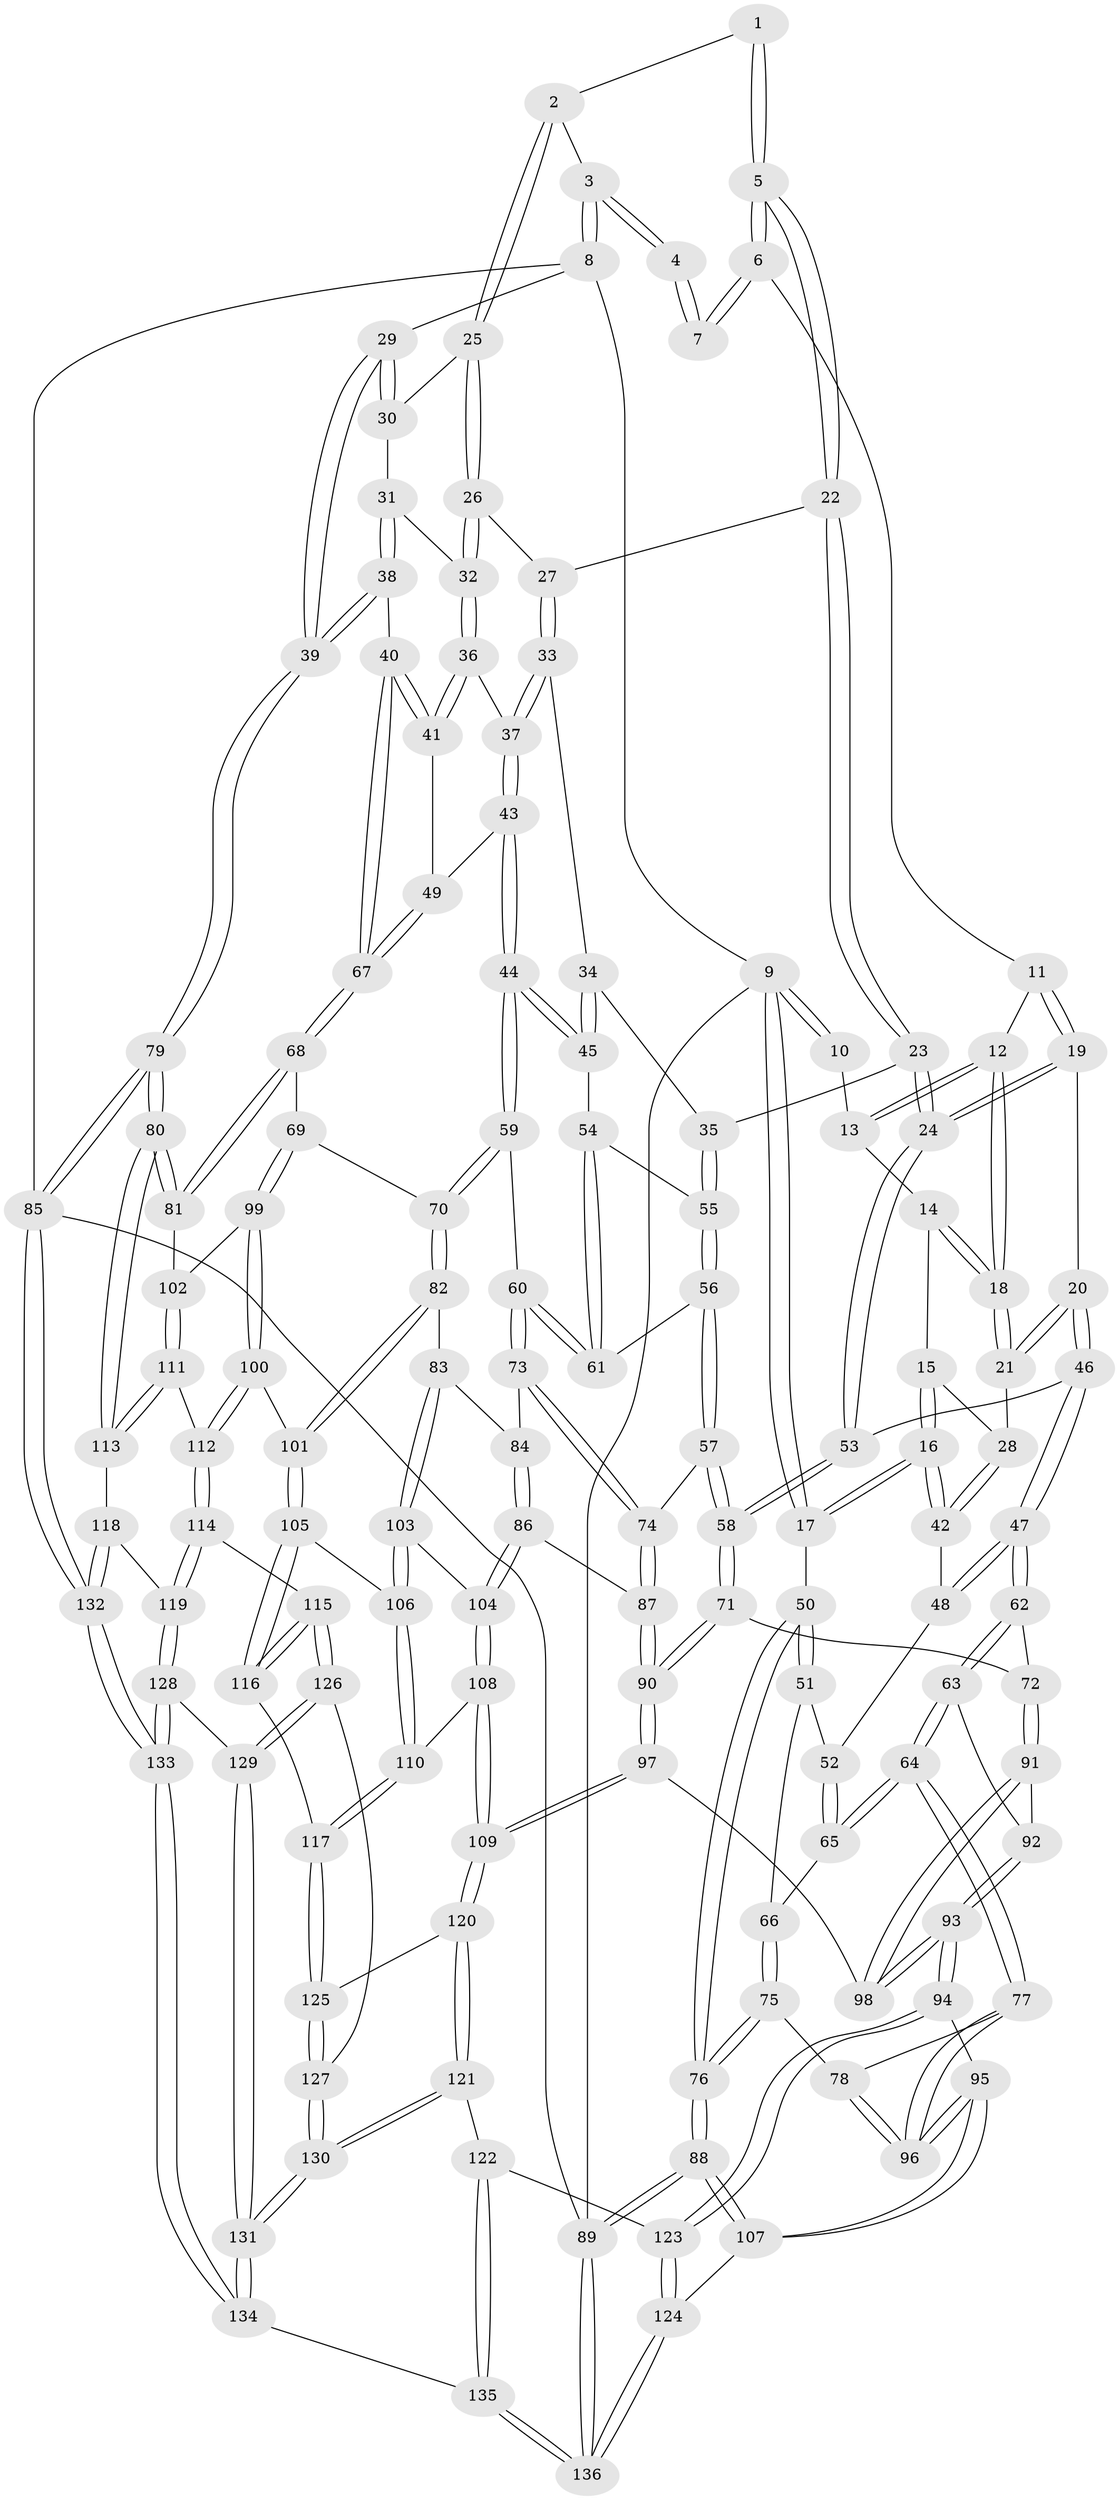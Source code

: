 // coarse degree distribution, {5: 0.4105263157894737, 4: 0.3368421052631579, 7: 0.010526315789473684, 3: 0.042105263157894736, 6: 0.2}
// Generated by graph-tools (version 1.1) at 2025/21/03/04/25 18:21:13]
// undirected, 136 vertices, 337 edges
graph export_dot {
graph [start="1"]
  node [color=gray90,style=filled];
  1 [pos="+0.6811852256440941+0"];
  2 [pos="+0.7739722177862743+0.1062786335882591"];
  3 [pos="+1+0"];
  4 [pos="+0.6209809109212238+0"];
  5 [pos="+0.6099725157123783+0.14512840439971902"];
  6 [pos="+0.46318973332194996+0.03735082042824939"];
  7 [pos="+0.48424080145547976+0"];
  8 [pos="+1+0"];
  9 [pos="+0+0"];
  10 [pos="+0.1439065991086794+0"];
  11 [pos="+0.4586563511836379+0.04245835139963468"];
  12 [pos="+0.2689231687599449+0.07462438991726479"];
  13 [pos="+0.16812430558486338+0"];
  14 [pos="+0.12844570771734315+0.038250683825708634"];
  15 [pos="+0.04780423231270841+0.13165796166264682"];
  16 [pos="+0+0.12159571151481137"];
  17 [pos="+0+0.10684970563509509"];
  18 [pos="+0.23096174977273037+0.17352266436456784"];
  19 [pos="+0.44247318855319373+0.08801747307306988"];
  20 [pos="+0.2818946446490576+0.26583681989418145"];
  21 [pos="+0.2263034467254348+0.2299729658321174"];
  22 [pos="+0.625141117046312+0.16344004541104937"];
  23 [pos="+0.4948101701818178+0.30604295607128684"];
  24 [pos="+0.4822394569288386+0.3056022618118559"];
  25 [pos="+0.7607568901447684+0.15310647811848374"];
  26 [pos="+0.7535082081570451+0.1590793501731479"];
  27 [pos="+0.6879862728491765+0.18476796097083845"];
  28 [pos="+0.16591345565052534+0.23534253370197264"];
  29 [pos="+1+0.08878586354326681"];
  30 [pos="+0.8714927355128357+0.18791706202378494"];
  31 [pos="+0.8746175321665022+0.29019634788334847"];
  32 [pos="+0.81394126709758+0.29485137934800226"];
  33 [pos="+0.6847434480849188+0.28297458847371254"];
  34 [pos="+0.6773602349410959+0.2926181063245217"];
  35 [pos="+0.5085281205900183+0.31583079500190014"];
  36 [pos="+0.8002709726464082+0.31659894496131297"];
  37 [pos="+0.7432412164087502+0.32621071082598074"];
  38 [pos="+1+0.39272728604116525"];
  39 [pos="+1+0.34762160113743373"];
  40 [pos="+0.9890302673368522+0.40168378072059757"];
  41 [pos="+0.8179864397443251+0.36244136240034464"];
  42 [pos="+0.11000713102294424+0.2941351939626667"];
  43 [pos="+0.7468181188870692+0.42384809287141234"];
  44 [pos="+0.7089821797381541+0.4539079489687762"];
  45 [pos="+0.6521366423197612+0.3652985582479425"];
  46 [pos="+0.33222912623690937+0.35065990221616083"];
  47 [pos="+0.25554740272106713+0.46209280712653306"];
  48 [pos="+0.10815205219996879+0.29745131691003407"];
  49 [pos="+0.7694913250497047+0.4197281128632791"];
  50 [pos="+0+0.355767558100505"];
  51 [pos="+0+0.3733329534806291"];
  52 [pos="+0.062027088295524516+0.36609364090535546"];
  53 [pos="+0.36935578909363653+0.3548538293968707"];
  54 [pos="+0.6138610725026509+0.3713762544554986"];
  55 [pos="+0.5528612795584292+0.36685453490444764"];
  56 [pos="+0.5544829475905325+0.47147939968367525"];
  57 [pos="+0.5012135785376339+0.5276178171897656"];
  58 [pos="+0.4921610381680975+0.5291341491816166"];
  59 [pos="+0.703080946522684+0.47181809356699705"];
  60 [pos="+0.6873960407546819+0.47591519480270744"];
  61 [pos="+0.6128324327088219+0.46675013357345135"];
  62 [pos="+0.24444979140412076+0.4802315896659074"];
  63 [pos="+0.2315933836173832+0.4968207747294813"];
  64 [pos="+0.2196165575089739+0.5035032996579067"];
  65 [pos="+0.14178283856373464+0.464188916283409"];
  66 [pos="+0.038606730977792755+0.5094548984963836"];
  67 [pos="+0.9078944259848448+0.47347727735881595"];
  68 [pos="+0.8677563233325256+0.5522722756710959"];
  69 [pos="+0.823623028731958+0.5780532979841181"];
  70 [pos="+0.7669054353709445+0.5756215277993283"];
  71 [pos="+0.4855895303681113+0.5372219515491898"];
  72 [pos="+0.47072844136417524+0.5436844883105996"];
  73 [pos="+0.6193378358973798+0.5598618459975138"];
  74 [pos="+0.5227484129119521+0.5412594742027852"];
  75 [pos="+0+0.5909541032311706"];
  76 [pos="+0+0.6503349834277854"];
  77 [pos="+0.20695694991523395+0.5367091945248792"];
  78 [pos="+0.027347449243617147+0.5931784495507699"];
  79 [pos="+1+0.7004990851325641"];
  80 [pos="+1+0.701278698390145"];
  81 [pos="+0.9975508007498444+0.6522021402494997"];
  82 [pos="+0.7405300062316625+0.6040624291454122"];
  83 [pos="+0.7291428569929628+0.6068989753764582"];
  84 [pos="+0.6299289003307627+0.5790159160275304"];
  85 [pos="+1+1"];
  86 [pos="+0.6010460690321451+0.6631449001576787"];
  87 [pos="+0.6000145272940959+0.6628410631400126"];
  88 [pos="+0+0.8760371225576223"];
  89 [pos="+0+1"];
  90 [pos="+0.4929796580403863+0.6877051752267186"];
  91 [pos="+0.405350064206856+0.5855772298212573"];
  92 [pos="+0.307422034255512+0.5542986371579809"];
  93 [pos="+0.3624557025978223+0.7317130323830351"];
  94 [pos="+0.35951685674908124+0.7348653483152682"];
  95 [pos="+0.1977286259505488+0.7197103757318484"];
  96 [pos="+0.1961467821545105+0.7064215357922836"];
  97 [pos="+0.48246320162625034+0.7030645650511367"];
  98 [pos="+0.36574789262456986+0.7293294954244987"];
  99 [pos="+0.8506311584133935+0.6786095589219149"];
  100 [pos="+0.7797718275182539+0.7259757534854006"];
  101 [pos="+0.7417915162049575+0.7194843226473248"];
  102 [pos="+0.8808595077783462+0.7060726421285917"];
  103 [pos="+0.6304994882659737+0.6718429367327976"];
  104 [pos="+0.6135484677839954+0.6733266785746115"];
  105 [pos="+0.7299917881377761+0.7301321099437941"];
  106 [pos="+0.7089389581270976+0.7302917874765679"];
  107 [pos="+0.1642687098858225+0.7593077514309129"];
  108 [pos="+0.6010218761067659+0.7948782224893053"];
  109 [pos="+0.5707102220594823+0.8231762864588948"];
  110 [pos="+0.6189131189951089+0.7919470060857436"];
  111 [pos="+0.8834440178140192+0.7463110067389629"];
  112 [pos="+0.8213509482682424+0.7794147446496941"];
  113 [pos="+0.9413442712315012+0.8045341038498031"];
  114 [pos="+0.8026670979237056+0.8396578644960027"];
  115 [pos="+0.7618566502530092+0.8378089418066684"];
  116 [pos="+0.7374752508353125+0.8233839794938304"];
  117 [pos="+0.7326087010076215+0.8243283925498269"];
  118 [pos="+0.89342485701589+0.8918044448512655"];
  119 [pos="+0.8202193768537732+0.8556771354486916"];
  120 [pos="+0.5699810028385605+0.8256732815682887"];
  121 [pos="+0.5136869501057104+0.8957198358069116"];
  122 [pos="+0.42762046302004925+0.8841090969967129"];
  123 [pos="+0.39293684431631826+0.8577049853622498"];
  124 [pos="+0.24018370876746814+0.927620038576178"];
  125 [pos="+0.6682181664269587+0.8839223739190553"];
  126 [pos="+0.7291211327497865+0.920708976641347"];
  127 [pos="+0.6790924289066945+0.9121157745626238"];
  128 [pos="+0.7649097641917757+0.9480650207814387"];
  129 [pos="+0.7312379841493607+0.9236846695268952"];
  130 [pos="+0.5857496481788861+1"];
  131 [pos="+0.6022810866138367+1"];
  132 [pos="+1+1"];
  133 [pos="+0.9903264068615638+1"];
  134 [pos="+0.609983501970961+1"];
  135 [pos="+0.270472570726164+1"];
  136 [pos="+0.12175316600400983+1"];
  1 -- 2;
  1 -- 5;
  1 -- 5;
  2 -- 3;
  2 -- 25;
  2 -- 25;
  3 -- 4;
  3 -- 4;
  3 -- 8;
  3 -- 8;
  4 -- 7;
  4 -- 7;
  5 -- 6;
  5 -- 6;
  5 -- 22;
  5 -- 22;
  6 -- 7;
  6 -- 7;
  6 -- 11;
  8 -- 9;
  8 -- 29;
  8 -- 85;
  9 -- 10;
  9 -- 10;
  9 -- 17;
  9 -- 17;
  9 -- 89;
  10 -- 13;
  11 -- 12;
  11 -- 19;
  11 -- 19;
  12 -- 13;
  12 -- 13;
  12 -- 18;
  12 -- 18;
  13 -- 14;
  14 -- 15;
  14 -- 18;
  14 -- 18;
  15 -- 16;
  15 -- 16;
  15 -- 28;
  16 -- 17;
  16 -- 17;
  16 -- 42;
  16 -- 42;
  17 -- 50;
  18 -- 21;
  18 -- 21;
  19 -- 20;
  19 -- 24;
  19 -- 24;
  20 -- 21;
  20 -- 21;
  20 -- 46;
  20 -- 46;
  21 -- 28;
  22 -- 23;
  22 -- 23;
  22 -- 27;
  23 -- 24;
  23 -- 24;
  23 -- 35;
  24 -- 53;
  24 -- 53;
  25 -- 26;
  25 -- 26;
  25 -- 30;
  26 -- 27;
  26 -- 32;
  26 -- 32;
  27 -- 33;
  27 -- 33;
  28 -- 42;
  28 -- 42;
  29 -- 30;
  29 -- 30;
  29 -- 39;
  29 -- 39;
  30 -- 31;
  31 -- 32;
  31 -- 38;
  31 -- 38;
  32 -- 36;
  32 -- 36;
  33 -- 34;
  33 -- 37;
  33 -- 37;
  34 -- 35;
  34 -- 45;
  34 -- 45;
  35 -- 55;
  35 -- 55;
  36 -- 37;
  36 -- 41;
  36 -- 41;
  37 -- 43;
  37 -- 43;
  38 -- 39;
  38 -- 39;
  38 -- 40;
  39 -- 79;
  39 -- 79;
  40 -- 41;
  40 -- 41;
  40 -- 67;
  40 -- 67;
  41 -- 49;
  42 -- 48;
  43 -- 44;
  43 -- 44;
  43 -- 49;
  44 -- 45;
  44 -- 45;
  44 -- 59;
  44 -- 59;
  45 -- 54;
  46 -- 47;
  46 -- 47;
  46 -- 53;
  47 -- 48;
  47 -- 48;
  47 -- 62;
  47 -- 62;
  48 -- 52;
  49 -- 67;
  49 -- 67;
  50 -- 51;
  50 -- 51;
  50 -- 76;
  50 -- 76;
  51 -- 52;
  51 -- 66;
  52 -- 65;
  52 -- 65;
  53 -- 58;
  53 -- 58;
  54 -- 55;
  54 -- 61;
  54 -- 61;
  55 -- 56;
  55 -- 56;
  56 -- 57;
  56 -- 57;
  56 -- 61;
  57 -- 58;
  57 -- 58;
  57 -- 74;
  58 -- 71;
  58 -- 71;
  59 -- 60;
  59 -- 70;
  59 -- 70;
  60 -- 61;
  60 -- 61;
  60 -- 73;
  60 -- 73;
  62 -- 63;
  62 -- 63;
  62 -- 72;
  63 -- 64;
  63 -- 64;
  63 -- 92;
  64 -- 65;
  64 -- 65;
  64 -- 77;
  64 -- 77;
  65 -- 66;
  66 -- 75;
  66 -- 75;
  67 -- 68;
  67 -- 68;
  68 -- 69;
  68 -- 81;
  68 -- 81;
  69 -- 70;
  69 -- 99;
  69 -- 99;
  70 -- 82;
  70 -- 82;
  71 -- 72;
  71 -- 90;
  71 -- 90;
  72 -- 91;
  72 -- 91;
  73 -- 74;
  73 -- 74;
  73 -- 84;
  74 -- 87;
  74 -- 87;
  75 -- 76;
  75 -- 76;
  75 -- 78;
  76 -- 88;
  76 -- 88;
  77 -- 78;
  77 -- 96;
  77 -- 96;
  78 -- 96;
  78 -- 96;
  79 -- 80;
  79 -- 80;
  79 -- 85;
  79 -- 85;
  80 -- 81;
  80 -- 81;
  80 -- 113;
  80 -- 113;
  81 -- 102;
  82 -- 83;
  82 -- 101;
  82 -- 101;
  83 -- 84;
  83 -- 103;
  83 -- 103;
  84 -- 86;
  84 -- 86;
  85 -- 132;
  85 -- 132;
  85 -- 89;
  86 -- 87;
  86 -- 104;
  86 -- 104;
  87 -- 90;
  87 -- 90;
  88 -- 89;
  88 -- 89;
  88 -- 107;
  88 -- 107;
  89 -- 136;
  89 -- 136;
  90 -- 97;
  90 -- 97;
  91 -- 92;
  91 -- 98;
  91 -- 98;
  92 -- 93;
  92 -- 93;
  93 -- 94;
  93 -- 94;
  93 -- 98;
  93 -- 98;
  94 -- 95;
  94 -- 123;
  94 -- 123;
  95 -- 96;
  95 -- 96;
  95 -- 107;
  95 -- 107;
  97 -- 98;
  97 -- 109;
  97 -- 109;
  99 -- 100;
  99 -- 100;
  99 -- 102;
  100 -- 101;
  100 -- 112;
  100 -- 112;
  101 -- 105;
  101 -- 105;
  102 -- 111;
  102 -- 111;
  103 -- 104;
  103 -- 106;
  103 -- 106;
  104 -- 108;
  104 -- 108;
  105 -- 106;
  105 -- 116;
  105 -- 116;
  106 -- 110;
  106 -- 110;
  107 -- 124;
  108 -- 109;
  108 -- 109;
  108 -- 110;
  109 -- 120;
  109 -- 120;
  110 -- 117;
  110 -- 117;
  111 -- 112;
  111 -- 113;
  111 -- 113;
  112 -- 114;
  112 -- 114;
  113 -- 118;
  114 -- 115;
  114 -- 119;
  114 -- 119;
  115 -- 116;
  115 -- 116;
  115 -- 126;
  115 -- 126;
  116 -- 117;
  117 -- 125;
  117 -- 125;
  118 -- 119;
  118 -- 132;
  118 -- 132;
  119 -- 128;
  119 -- 128;
  120 -- 121;
  120 -- 121;
  120 -- 125;
  121 -- 122;
  121 -- 130;
  121 -- 130;
  122 -- 123;
  122 -- 135;
  122 -- 135;
  123 -- 124;
  123 -- 124;
  124 -- 136;
  124 -- 136;
  125 -- 127;
  125 -- 127;
  126 -- 127;
  126 -- 129;
  126 -- 129;
  127 -- 130;
  127 -- 130;
  128 -- 129;
  128 -- 133;
  128 -- 133;
  129 -- 131;
  129 -- 131;
  130 -- 131;
  130 -- 131;
  131 -- 134;
  131 -- 134;
  132 -- 133;
  132 -- 133;
  133 -- 134;
  133 -- 134;
  134 -- 135;
  135 -- 136;
  135 -- 136;
}
